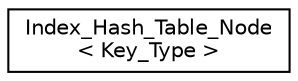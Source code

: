 digraph "Graphical Class Hierarchy"
{
  edge [fontname="Helvetica",fontsize="10",labelfontname="Helvetica",labelfontsize="10"];
  node [fontname="Helvetica",fontsize="10",shape=record];
  rankdir="LR";
  Node1 [label="Index_Hash_Table_Node\l\< Key_Type \>",height=0.2,width=0.4,color="black", fillcolor="white", style="filled",URL="$classIndex__Hash__Table__Node.html"];
}
